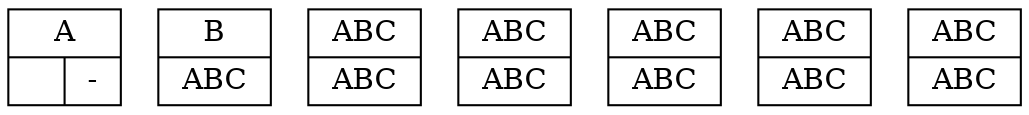 digraph {
	node [shape=record];
	structA [label="{A|{|-}}}"];
	structB [label="{B|ABC}"];
	structC [label="{ABC|ABC}"];
	structD [label="{ABC|ABC}"];
	structE [label="{ABC|ABC}"];
	structF [label="{ABC|ABC}"];
	structG [label="{ABC|ABC}"];
}